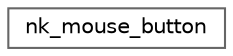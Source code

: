 digraph "类继承关系图"
{
 // LATEX_PDF_SIZE
  bgcolor="transparent";
  edge [fontname=Helvetica,fontsize=10,labelfontname=Helvetica,labelfontsize=10];
  node [fontname=Helvetica,fontsize=10,shape=box,height=0.2,width=0.4];
  rankdir="LR";
  Node0 [id="Node000000",label="nk_mouse_button",height=0.2,width=0.4,color="grey40", fillcolor="white", style="filled",URL="$structnk__mouse__button.html",tooltip=" "];
}

